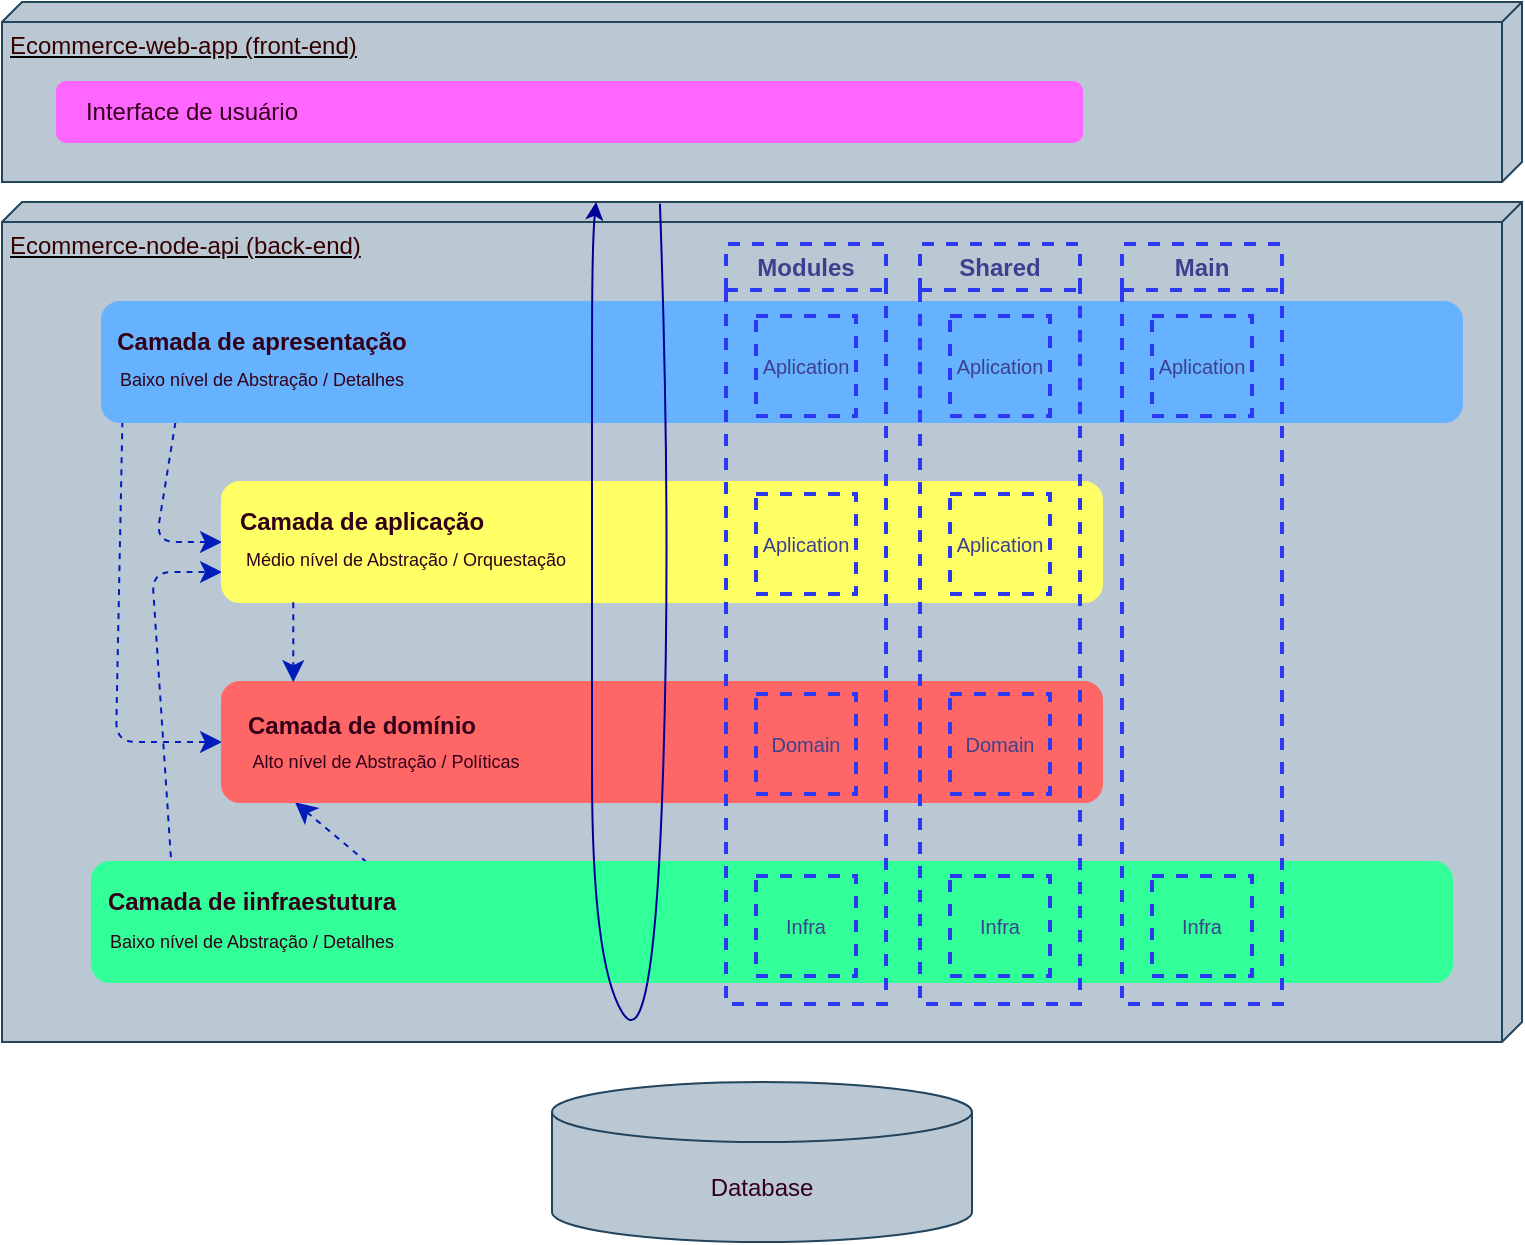 <mxfile>
    <diagram id="_WUVyYX4tQxQUeHtgIhs" name="Arquitetura em Camadas">
        <mxGraphModel dx="893" dy="1109" grid="1" gridSize="10" guides="1" tooltips="1" connect="1" arrows="1" fold="1" page="1" pageScale="1" pageWidth="1100" pageHeight="1700" math="0" shadow="0">
            <root>
                <mxCell id="0"/>
                <mxCell id="1" parent="0"/>
                <mxCell id="2" value="&lt;font color=&quot;#330000&quot;&gt;Ecommerce-node-api (back-end)&lt;/font&gt;" style="verticalAlign=top;align=left;spacingTop=8;spacingLeft=2;spacingRight=12;shape=cube;size=10;direction=south;fontStyle=4;html=1;fillColor=#bac8d3;strokeColor=#23445d;" parent="1" vertex="1">
                    <mxGeometry x="80" y="140" width="760" height="420" as="geometry"/>
                </mxCell>
                <mxCell id="3" value="&lt;font color=&quot;#330000&quot;&gt;Ecommerce-web-app (front-end)&lt;/font&gt;" style="verticalAlign=top;align=left;spacingTop=8;spacingLeft=2;spacingRight=12;shape=cube;size=10;direction=south;fontStyle=4;html=1;fillColor=#bac8d3;strokeColor=#23445d;" parent="1" vertex="1">
                    <mxGeometry x="80" y="40" width="760" height="90" as="geometry"/>
                </mxCell>
                <mxCell id="4" value="&lt;font color=&quot;#33001a&quot;&gt;Database&lt;/font&gt;" style="shape=cylinder3;whiteSpace=wrap;html=1;boundedLbl=1;backgroundOutline=1;size=15;fillColor=#bac8d3;strokeColor=#23445d;" parent="1" vertex="1">
                    <mxGeometry x="355" y="580" width="210" height="80" as="geometry"/>
                </mxCell>
                <mxCell id="16" value="" style="endArrow=classic;startArrow=none;endFill=1;startFill=0;endSize=8;html=1;verticalAlign=bottom;dashed=1;labelBackgroundColor=none;fontColor=#33001A;exitX=0.015;exitY=0.993;exitDx=0;exitDy=0;exitPerimeter=0;entryX=0;entryY=0.5;entryDx=0;entryDy=0;fillColor=#0050ef;strokeColor=#001DBC;" parent="1" source="8" target="6" edge="1">
                    <mxGeometry width="160" relative="1" as="geometry">
                        <mxPoint x="160" y="350" as="sourcePoint"/>
                        <mxPoint x="320" y="350" as="targetPoint"/>
                        <Array as="points">
                            <mxPoint x="137" y="410"/>
                        </Array>
                    </mxGeometry>
                </mxCell>
                <mxCell id="17" value="" style="endArrow=classic;startArrow=none;endFill=1;startFill=0;endSize=8;html=1;verticalAlign=bottom;dashed=1;labelBackgroundColor=none;fontColor=#33001A;exitX=0.054;exitY=1.002;exitDx=0;exitDy=0;exitPerimeter=0;entryX=0;entryY=0.5;entryDx=0;entryDy=0;fillColor=#0050ef;strokeColor=#001DBC;" parent="1" source="8" target="7" edge="1">
                    <mxGeometry width="160" relative="1" as="geometry">
                        <mxPoint x="146.525" y="259.58" as="sourcePoint"/>
                        <mxPoint x="200" y="420" as="targetPoint"/>
                        <Array as="points">
                            <mxPoint x="157" y="310"/>
                        </Array>
                    </mxGeometry>
                </mxCell>
                <mxCell id="18" value="" style="endArrow=classic;startArrow=none;endFill=1;startFill=0;endSize=8;html=1;verticalAlign=bottom;dashed=1;labelBackgroundColor=none;fontColor=#33001A;exitX=0.058;exitY=-0.04;exitDx=0;exitDy=0;exitPerimeter=0;entryX=0;entryY=0.75;entryDx=0;entryDy=0;fillColor=#0050ef;strokeColor=#001DBC;" parent="1" source="5" target="7" edge="1">
                    <mxGeometry width="160" relative="1" as="geometry">
                        <mxPoint x="146.525" y="259.58" as="sourcePoint"/>
                        <mxPoint x="200" y="420" as="targetPoint"/>
                        <Array as="points">
                            <mxPoint x="155" y="325"/>
                        </Array>
                    </mxGeometry>
                </mxCell>
                <mxCell id="20" value="" style="endArrow=classic;startArrow=none;endFill=1;startFill=0;endSize=8;html=1;verticalAlign=bottom;dashed=1;labelBackgroundColor=none;fontColor=#33001A;exitX=0.202;exitY=0.002;exitDx=0;exitDy=0;exitPerimeter=0;fillColor=#0050ef;strokeColor=#001DBC;entryX=0.083;entryY=1.002;entryDx=0;entryDy=0;entryPerimeter=0;" parent="1" source="5" target="6" edge="1">
                    <mxGeometry width="160" relative="1" as="geometry">
                        <mxPoint x="225.875" y="349.58" as="sourcePoint"/>
                        <mxPoint x="226.25" y="388.92" as="targetPoint"/>
                        <Array as="points"/>
                    </mxGeometry>
                </mxCell>
                <mxCell id="21" value="" style="rounded=1;whiteSpace=wrap;html=1;fillColor=#FF66FF;strokeColor=#ff66ff;" parent="1" vertex="1">
                    <mxGeometry x="107.5" y="80" width="512.5" height="30" as="geometry"/>
                </mxCell>
                <mxCell id="22" value="Interface de usuário" style="text;html=1;strokeColor=none;fillColor=none;align=center;verticalAlign=middle;whiteSpace=wrap;rounded=0;fontColor=#33001A;" parent="1" vertex="1">
                    <mxGeometry x="120" y="80" width="110" height="30" as="geometry"/>
                </mxCell>
                <mxCell id="WURZPUniveXABYc40pNo-35" value="" style="group" parent="1" vertex="1" connectable="0">
                    <mxGeometry x="125" y="470" width="680" height="60" as="geometry"/>
                </mxCell>
                <mxCell id="5" value="" style="rounded=1;whiteSpace=wrap;html=1;fillColor=#33FF99;strokeColor=#33FF99;" parent="WURZPUniveXABYc40pNo-35" vertex="1">
                    <mxGeometry width="680" height="60" as="geometry"/>
                </mxCell>
                <mxCell id="9" value="Camada de iinfraestutura" style="text;html=1;strokeColor=none;fillColor=none;align=center;verticalAlign=middle;whiteSpace=wrap;rounded=0;fontColor=#33001A;fontStyle=1" parent="WURZPUniveXABYc40pNo-35" vertex="1">
                    <mxGeometry y="5" width="160" height="30" as="geometry"/>
                </mxCell>
                <mxCell id="32" value="Baixo nível de Abstração / Detalhes" style="text;html=1;strokeColor=none;fillColor=none;align=center;verticalAlign=middle;whiteSpace=wrap;rounded=0;fontColor=#33001A;fontSize=9;" parent="WURZPUniveXABYc40pNo-35" vertex="1">
                    <mxGeometry x="5" y="30" width="150" height="20" as="geometry"/>
                </mxCell>
                <mxCell id="WURZPUniveXABYc40pNo-37" value="" style="group" parent="1" vertex="1" connectable="0">
                    <mxGeometry x="180" y="280" width="450" height="180" as="geometry"/>
                </mxCell>
                <mxCell id="7" value="" style="rounded=1;whiteSpace=wrap;html=1;fillColor=#FFFF66;strokeColor=#ffff66;" parent="WURZPUniveXABYc40pNo-37" vertex="1">
                    <mxGeometry x="10" width="440" height="60" as="geometry"/>
                </mxCell>
                <mxCell id="11" value="Camada de aplicação" style="text;html=1;strokeColor=none;fillColor=none;align=center;verticalAlign=middle;whiteSpace=wrap;rounded=0;fontColor=#33001A;fontStyle=1" parent="WURZPUniveXABYc40pNo-37" vertex="1">
                    <mxGeometry y="5" width="160" height="30" as="geometry"/>
                </mxCell>
                <mxCell id="28" value="Médio nível de Abstração / Orquestação" style="text;html=1;strokeColor=none;fillColor=none;align=center;verticalAlign=middle;whiteSpace=wrap;rounded=0;fontColor=#33001A;fontSize=9;" parent="WURZPUniveXABYc40pNo-37" vertex="1">
                    <mxGeometry x="20" y="29" width="164.0" height="20" as="geometry"/>
                </mxCell>
                <mxCell id="WURZPUniveXABYc40pNo-36" value="" style="group" parent="WURZPUniveXABYc40pNo-37" vertex="1" connectable="0">
                    <mxGeometry x="10" y="100" width="440" height="80" as="geometry"/>
                </mxCell>
                <mxCell id="6" value="" style="rounded=1;whiteSpace=wrap;html=1;fillColor=#FF6666;strokeColor=#FF6666;" parent="WURZPUniveXABYc40pNo-36" vertex="1">
                    <mxGeometry width="440" height="60" as="geometry"/>
                </mxCell>
                <mxCell id="10" value="Camada de domínio" style="text;html=1;strokeColor=none;fillColor=none;align=center;verticalAlign=middle;whiteSpace=wrap;rounded=0;fontColor=#33001A;fontStyle=1" parent="WURZPUniveXABYc40pNo-36" vertex="1">
                    <mxGeometry x="10" y="7" width="120" height="30" as="geometry"/>
                </mxCell>
                <mxCell id="30" value="Alto nível de Abstração / Políticas" style="text;html=1;strokeColor=none;fillColor=none;align=center;verticalAlign=middle;whiteSpace=wrap;rounded=0;fontColor=#33001A;fontSize=9;" parent="WURZPUniveXABYc40pNo-36" vertex="1">
                    <mxGeometry y="30" width="164.0" height="20" as="geometry"/>
                </mxCell>
                <mxCell id="19" value="" style="endArrow=classic;startArrow=none;endFill=1;startFill=0;endSize=8;html=1;verticalAlign=bottom;dashed=1;labelBackgroundColor=none;fontColor=#33001A;exitX=0.081;exitY=1.002;exitDx=0;exitDy=0;exitPerimeter=0;entryX=0.081;entryY=0.002;entryDx=0;entryDy=0;fillColor=#0050ef;strokeColor=#001DBC;entryPerimeter=0;" parent="WURZPUniveXABYc40pNo-37" source="7" target="6" edge="1">
                    <mxGeometry width="160" relative="1" as="geometry">
                        <mxPoint x="164.36" y="262.7" as="sourcePoint"/>
                        <mxPoint x="200" y="320" as="targetPoint"/>
                        <Array as="points"/>
                    </mxGeometry>
                </mxCell>
                <mxCell id="WURZPUniveXABYc40pNo-38" value="" style="group" parent="1" vertex="1" connectable="0">
                    <mxGeometry x="130" y="190" width="680" height="60" as="geometry"/>
                </mxCell>
                <mxCell id="8" value="" style="rounded=1;whiteSpace=wrap;html=1;fillColor=#66B2FF;strokeColor=#66B2FF;" parent="WURZPUniveXABYc40pNo-38" vertex="1">
                    <mxGeometry width="680" height="60" as="geometry"/>
                </mxCell>
                <mxCell id="12" value="Camada de apresentação" style="text;html=1;strokeColor=none;fillColor=none;align=center;verticalAlign=middle;whiteSpace=wrap;rounded=0;fontColor=#33001A;fontStyle=1" parent="WURZPUniveXABYc40pNo-38" vertex="1">
                    <mxGeometry y="5" width="160" height="30" as="geometry"/>
                </mxCell>
                <mxCell id="25" value="Baixo nível de Abstração / Detalhes" style="text;html=1;strokeColor=none;fillColor=none;align=center;verticalAlign=middle;whiteSpace=wrap;rounded=0;fontColor=#33001A;fontSize=9;" parent="WURZPUniveXABYc40pNo-38" vertex="1">
                    <mxGeometry x="5" y="29" width="150" height="20" as="geometry"/>
                </mxCell>
                <mxCell id="34" value="" style="curved=1;endArrow=classic;html=1;fontSize=9;strokeColor=#000099;entryX=0;entryY=0.393;entryDx=0;entryDy=0;entryPerimeter=0;exitX=0.002;exitY=0.338;exitDx=0;exitDy=0;exitPerimeter=0;" parent="1" edge="1">
                    <mxGeometry width="50" height="50" relative="1" as="geometry">
                        <mxPoint x="408.96" y="140.84" as="sourcePoint"/>
                        <mxPoint x="377.06" y="140" as="targetPoint"/>
                        <Array as="points">
                            <mxPoint x="415" y="310"/>
                            <mxPoint x="405" y="570"/>
                            <mxPoint x="375" y="520"/>
                            <mxPoint x="375" y="330"/>
                            <mxPoint x="375" y="270"/>
                            <mxPoint x="375" y="160"/>
                        </Array>
                    </mxGeometry>
                </mxCell>
                <mxCell id="XT7tRTnMnonxSk3Z7u5U-34" value="Modules" style="swimlane;whiteSpace=wrap;html=1;strokeColor=#2c39f2;fillColor=none;fontColor=#3d408f;dashed=1;strokeWidth=2;" parent="1" vertex="1">
                    <mxGeometry x="442" y="161" width="80" height="380" as="geometry"/>
                </mxCell>
                <mxCell id="XT7tRTnMnonxSk3Z7u5U-35" value="Domain" style="whiteSpace=wrap;html=1;aspect=fixed;dashed=1;strokeColor=#2c39f2;strokeWidth=2;fontColor=#3d408f;fillColor=none;fontSize=10;" parent="XT7tRTnMnonxSk3Z7u5U-34" vertex="1">
                    <mxGeometry x="15" y="225" width="50" height="50" as="geometry"/>
                </mxCell>
                <mxCell id="XT7tRTnMnonxSk3Z7u5U-38" value="&lt;font style=&quot;font-size: 10px;&quot;&gt;Aplication&lt;/font&gt;" style="whiteSpace=wrap;html=1;aspect=fixed;dashed=1;strokeColor=#2c39f2;strokeWidth=2;fontColor=#3d408f;fillColor=none;fontSize=10;" parent="XT7tRTnMnonxSk3Z7u5U-34" vertex="1">
                    <mxGeometry x="15" y="125" width="50" height="50" as="geometry"/>
                </mxCell>
                <mxCell id="XT7tRTnMnonxSk3Z7u5U-42" value="&lt;font style=&quot;font-size: 10px;&quot;&gt;Aplication&lt;/font&gt;" style="whiteSpace=wrap;html=1;aspect=fixed;dashed=1;strokeColor=#2c39f2;strokeWidth=2;fontColor=#3d408f;fillColor=none;fontSize=10;" parent="XT7tRTnMnonxSk3Z7u5U-34" vertex="1">
                    <mxGeometry x="15" y="36" width="50" height="50" as="geometry"/>
                </mxCell>
                <mxCell id="XT7tRTnMnonxSk3Z7u5U-40" value="Infra" style="whiteSpace=wrap;html=1;aspect=fixed;dashed=1;strokeColor=#2c39f2;strokeWidth=2;fontColor=#3d408f;fillColor=none;fontSize=10;" parent="XT7tRTnMnonxSk3Z7u5U-34" vertex="1">
                    <mxGeometry x="15" y="316" width="50" height="50" as="geometry"/>
                </mxCell>
                <mxCell id="XT7tRTnMnonxSk3Z7u5U-43" value="Shared" style="swimlane;whiteSpace=wrap;html=1;strokeColor=#2c39f2;fillColor=none;fontColor=#3d408f;dashed=1;strokeWidth=2;" parent="1" vertex="1">
                    <mxGeometry x="539" y="161" width="80" height="380" as="geometry"/>
                </mxCell>
                <mxCell id="XT7tRTnMnonxSk3Z7u5U-44" value="Domain" style="whiteSpace=wrap;html=1;aspect=fixed;dashed=1;strokeColor=#2c39f2;strokeWidth=2;fontColor=#3d408f;fillColor=none;fontSize=10;" parent="XT7tRTnMnonxSk3Z7u5U-43" vertex="1">
                    <mxGeometry x="15" y="225" width="50" height="50" as="geometry"/>
                </mxCell>
                <mxCell id="XT7tRTnMnonxSk3Z7u5U-45" value="&lt;font style=&quot;font-size: 10px;&quot;&gt;Aplication&lt;/font&gt;" style="whiteSpace=wrap;html=1;aspect=fixed;dashed=1;strokeColor=#2c39f2;strokeWidth=2;fontColor=#3d408f;fillColor=none;fontSize=10;" parent="XT7tRTnMnonxSk3Z7u5U-43" vertex="1">
                    <mxGeometry x="15" y="125" width="50" height="50" as="geometry"/>
                </mxCell>
                <mxCell id="XT7tRTnMnonxSk3Z7u5U-46" value="&lt;font style=&quot;font-size: 10px;&quot;&gt;Aplication&lt;/font&gt;" style="whiteSpace=wrap;html=1;aspect=fixed;dashed=1;strokeColor=#2c39f2;strokeWidth=2;fontColor=#3d408f;fillColor=none;fontSize=10;" parent="XT7tRTnMnonxSk3Z7u5U-43" vertex="1">
                    <mxGeometry x="15" y="36" width="50" height="50" as="geometry"/>
                </mxCell>
                <mxCell id="XT7tRTnMnonxSk3Z7u5U-47" value="Infra" style="whiteSpace=wrap;html=1;aspect=fixed;dashed=1;strokeColor=#2c39f2;strokeWidth=2;fontColor=#3d408f;fillColor=none;fontSize=10;" parent="XT7tRTnMnonxSk3Z7u5U-43" vertex="1">
                    <mxGeometry x="15" y="316" width="50" height="50" as="geometry"/>
                </mxCell>
                <mxCell id="bAVrBLuoFTBjutN2PHVN-36" value="Main" style="swimlane;whiteSpace=wrap;html=1;strokeColor=#2c39f2;fillColor=none;fontColor=#3d408f;dashed=1;strokeWidth=2;" vertex="1" parent="1">
                    <mxGeometry x="640" y="161" width="80" height="380" as="geometry"/>
                </mxCell>
                <mxCell id="bAVrBLuoFTBjutN2PHVN-39" value="&lt;font style=&quot;font-size: 10px;&quot;&gt;Aplication&lt;/font&gt;" style="whiteSpace=wrap;html=1;aspect=fixed;dashed=1;strokeColor=#2c39f2;strokeWidth=2;fontColor=#3d408f;fillColor=none;fontSize=10;" vertex="1" parent="bAVrBLuoFTBjutN2PHVN-36">
                    <mxGeometry x="15" y="36" width="50" height="50" as="geometry"/>
                </mxCell>
                <mxCell id="bAVrBLuoFTBjutN2PHVN-40" value="Infra" style="whiteSpace=wrap;html=1;aspect=fixed;dashed=1;strokeColor=#2c39f2;strokeWidth=2;fontColor=#3d408f;fillColor=none;fontSize=10;" vertex="1" parent="bAVrBLuoFTBjutN2PHVN-36">
                    <mxGeometry x="15" y="316" width="50" height="50" as="geometry"/>
                </mxCell>
            </root>
        </mxGraphModel>
    </diagram>
    <diagram id="1v6JC_9SkqOvt09kjxkY" name="Arquitetura Hexagonal">
        <mxGraphModel dx="402" dy="499" grid="1" gridSize="10" guides="1" tooltips="1" connect="1" arrows="1" fold="1" page="1" pageScale="1" pageWidth="1100" pageHeight="1700" math="0" shadow="0">
            <root>
                <mxCell id="0"/>
                <mxCell id="1" parent="0"/>
                <mxCell id="272GpEVq6VP0mmS46W8i-1" value="&lt;font color=&quot;#330000&quot;&gt;Ecommerce-node-api (back-end)&lt;/font&gt;" style="verticalAlign=top;align=left;spacingTop=8;spacingLeft=2;spacingRight=12;shape=cube;size=10;direction=south;fontStyle=4;html=1;fillColor=#bac8d3;strokeColor=#23445d;" parent="1" vertex="1">
                    <mxGeometry x="80" y="180" width="580" height="400" as="geometry"/>
                </mxCell>
                <mxCell id="qHqKqFjuWABmcNPo45DQ-3" value="" style="shape=hexagon;perimeter=hexagonPerimeter2;whiteSpace=wrap;html=1;fixedSize=1;strokeColor=#33001a;fontSize=9;size=84.0;fillColor=#66B2FF;strokeWidth=2;gradientColor=#66FFB3;" parent="1" vertex="1">
                    <mxGeometry x="147" y="222" width="444" height="338" as="geometry"/>
                </mxCell>
                <mxCell id="272GpEVq6VP0mmS46W8i-2" value="&lt;font color=&quot;#330000&quot;&gt;Ecommerce-web-app (front-end)&lt;/font&gt;" style="verticalAlign=top;align=left;spacingTop=8;spacingLeft=2;spacingRight=12;shape=cube;size=10;direction=south;fontStyle=4;html=1;fillColor=#bac8d3;strokeColor=#23445d;" parent="1" vertex="1">
                    <mxGeometry x="80" y="70" width="580" height="90" as="geometry"/>
                </mxCell>
                <mxCell id="272GpEVq6VP0mmS46W8i-3" value="&lt;font color=&quot;#33001a&quot;&gt;Database (relacional)&lt;/font&gt;" style="shape=cylinder3;whiteSpace=wrap;html=1;boundedLbl=1;backgroundOutline=1;size=15;fillColor=#bac8d3;strokeColor=#23445d;" parent="1" vertex="1">
                    <mxGeometry x="264" y="620" width="210" height="80" as="geometry"/>
                </mxCell>
                <mxCell id="272GpEVq6VP0mmS46W8i-26" value="" style="shape=hexagon;perimeter=hexagonPerimeter2;whiteSpace=wrap;html=1;fixedSize=1;strokeColor=#33001a;fontSize=9;size=64;fillColor=#FFFF66;strokeWidth=2;" parent="1" vertex="1">
                    <mxGeometry x="207" y="268" width="324" height="242" as="geometry"/>
                </mxCell>
                <mxCell id="qHqKqFjuWABmcNPo45DQ-1" style="edgeStyle=none;html=1;strokeColor=#000099;fontSize=9;" parent="1" source="272GpEVq6VP0mmS46W8i-24" target="272GpEVq6VP0mmS46W8i-26" edge="1">
                    <mxGeometry relative="1" as="geometry"/>
                </mxCell>
                <mxCell id="272GpEVq6VP0mmS46W8i-24" value="" style="shape=hexagon;perimeter=hexagonPerimeter2;whiteSpace=wrap;html=1;fixedSize=1;strokeColor=#33001a;fontSize=9;size=36;fillColor=#FF6666;strokeWidth=2;" parent="1" vertex="1">
                    <mxGeometry x="271" y="329" width="196" height="120" as="geometry"/>
                </mxCell>
                <mxCell id="272GpEVq6VP0mmS46W8i-25" value="" style="group" parent="1" vertex="1" connectable="0">
                    <mxGeometry x="287" y="360" width="244" height="152" as="geometry"/>
                </mxCell>
                <mxCell id="272GpEVq6VP0mmS46W8i-9" value="Camada de domínio" style="text;html=1;strokeColor=none;fillColor=none;align=center;verticalAlign=middle;whiteSpace=wrap;rounded=0;fontColor=#33001A;fontStyle=1" parent="272GpEVq6VP0mmS46W8i-25" vertex="1">
                    <mxGeometry x="22" width="120" height="30" as="geometry"/>
                </mxCell>
                <mxCell id="272GpEVq6VP0mmS46W8i-21" value="Alto nível de Abstração / Políticas" style="text;html=1;strokeColor=none;fillColor=none;align=center;verticalAlign=middle;whiteSpace=wrap;rounded=0;fontColor=#33001A;fontSize=9;" parent="272GpEVq6VP0mmS46W8i-25" vertex="1">
                    <mxGeometry y="23" width="164" height="20" as="geometry"/>
                </mxCell>
                <mxCell id="qHqKqFjuWABmcNPo45DQ-2" value="" style="group" parent="1" vertex="1" connectable="0">
                    <mxGeometry x="255" y="270" width="110.01" height="44" as="geometry"/>
                </mxCell>
                <mxCell id="272GpEVq6VP0mmS46W8i-10" value="Camada de aplicação" style="text;html=1;strokeColor=none;fillColor=none;align=center;verticalAlign=middle;whiteSpace=wrap;rounded=0;fontColor=#33001A;fontStyle=1;fontSize=9;" parent="qHqKqFjuWABmcNPo45DQ-2" vertex="1">
                    <mxGeometry x="10.78" width="99.23" height="30" as="geometry"/>
                </mxCell>
                <mxCell id="272GpEVq6VP0mmS46W8i-20" value="Médio nível de Abstração / Orquestação" style="text;html=1;strokeColor=none;fillColor=none;align=center;verticalAlign=middle;whiteSpace=wrap;rounded=0;fontColor=#33001A;fontSize=8;" parent="qHqKqFjuWABmcNPo45DQ-2" vertex="1">
                    <mxGeometry x="10.78" y="20" width="99.22" height="24" as="geometry"/>
                </mxCell>
                <mxCell id="qHqKqFjuWABmcNPo45DQ-4" value="" style="group" parent="1" vertex="1" connectable="0">
                    <mxGeometry x="231" y="512" width="130" height="45" as="geometry"/>
                </mxCell>
                <mxCell id="272GpEVq6VP0mmS46W8i-8" value="Camada de infraestutura" style="text;html=1;strokeColor=none;fillColor=none;align=center;verticalAlign=middle;whiteSpace=wrap;rounded=0;fontColor=#33001A;fontStyle=1;fontSize=10;" parent="qHqKqFjuWABmcNPo45DQ-4" vertex="1">
                    <mxGeometry width="130" height="30" as="geometry"/>
                </mxCell>
                <mxCell id="272GpEVq6VP0mmS46W8i-22" value="Baixo nível de Abstração / Detalhes" style="text;html=1;strokeColor=none;fillColor=none;align=center;verticalAlign=middle;whiteSpace=wrap;rounded=0;fontColor=#33001A;fontSize=9;" parent="qHqKqFjuWABmcNPo45DQ-4" vertex="1">
                    <mxGeometry x="3.406" y="25" width="102.188" height="20" as="geometry"/>
                </mxCell>
                <mxCell id="qHqKqFjuWABmcNPo45DQ-5" value="" style="group;fontSize=4;" parent="1" vertex="1" connectable="0">
                    <mxGeometry x="231" y="220" width="120" height="40" as="geometry"/>
                </mxCell>
                <mxCell id="272GpEVq6VP0mmS46W8i-11" value="Camada de apresentação" style="text;html=1;strokeColor=none;fillColor=none;align=center;verticalAlign=middle;whiteSpace=wrap;rounded=0;fontColor=#33001A;fontStyle=1;fontSize=9;" parent="qHqKqFjuWABmcNPo45DQ-5" vertex="1">
                    <mxGeometry width="120" height="27.27" as="geometry"/>
                </mxCell>
                <mxCell id="272GpEVq6VP0mmS46W8i-19" value="Baixo nível de Abstração / Detalhes" style="text;html=1;strokeColor=none;fillColor=none;align=center;verticalAlign=middle;whiteSpace=wrap;rounded=0;fontColor=#33001A;fontSize=9;" parent="qHqKqFjuWABmcNPo45DQ-5" vertex="1">
                    <mxGeometry x="3.406" y="21.818" width="102.188" height="18.182" as="geometry"/>
                </mxCell>
                <mxCell id="qHqKqFjuWABmcNPo45DQ-6" value="" style="endArrow=none;html=1;strokeColor=#000099;fontSize=9;exitX=0;exitY=0.5;exitDx=0;exitDy=0;entryX=0;entryY=0.5;entryDx=0;entryDy=0;" parent="1" source="qHqKqFjuWABmcNPo45DQ-3" target="272GpEVq6VP0mmS46W8i-26" edge="1">
                    <mxGeometry width="50" height="50" relative="1" as="geometry">
                        <mxPoint x="361" y="440" as="sourcePoint"/>
                        <mxPoint x="411" y="390" as="targetPoint"/>
                    </mxGeometry>
                </mxCell>
                <mxCell id="qHqKqFjuWABmcNPo45DQ-7" value="" style="endArrow=none;html=1;strokeColor=#000099;fontSize=9;entryX=1;entryY=0.5;entryDx=0;entryDy=0;exitX=1;exitY=0.5;exitDx=0;exitDy=0;" parent="1" source="272GpEVq6VP0mmS46W8i-26" target="qHqKqFjuWABmcNPo45DQ-3" edge="1">
                    <mxGeometry width="50" height="50" relative="1" as="geometry">
                        <mxPoint x="531" y="391" as="sourcePoint"/>
                        <mxPoint x="217" y="399" as="targetPoint"/>
                    </mxGeometry>
                </mxCell>
                <mxCell id="qHqKqFjuWABmcNPo45DQ-9" value="Casos de Uso" style="text;html=1;align=center;verticalAlign=middle;whiteSpace=wrap;rounded=0;strokeWidth=2;fontSize=8;fontColor=#330000;fontStyle=5" parent="1" vertex="1">
                    <mxGeometry x="231" y="319" width="80" height="30" as="geometry"/>
                </mxCell>
                <mxCell id="WzazSg_adkwyaELVQUt2-1" value="" style="curved=1;endArrow=classic;html=1;fontSize=9;strokeColor=#000099;" parent="1" edge="1">
                    <mxGeometry width="50" height="50" relative="1" as="geometry">
                        <mxPoint x="480" y="210" as="sourcePoint"/>
                        <mxPoint x="441" y="204" as="targetPoint"/>
                        <Array as="points">
                            <mxPoint x="481" y="315"/>
                            <mxPoint x="470" y="600"/>
                            <mxPoint x="441" y="525"/>
                            <mxPoint x="441" y="335"/>
                            <mxPoint x="441" y="275"/>
                        </Array>
                    </mxGeometry>
                </mxCell>
                <mxCell id="WzazSg_adkwyaELVQUt2-2" value="" style="endArrow=classicThin;dashed=1;endFill=1;html=1;strokeColor=#000099;fontSize=8;fontColor=#330000;exitX=0.5;exitY=0;exitDx=0;exitDy=0;rounded=0;entryX=0.5;entryY=0;entryDx=0;entryDy=0;" parent="1" source="qHqKqFjuWABmcNPo45DQ-3" target="272GpEVq6VP0mmS46W8i-26" edge="1">
                    <mxGeometry width="160" relative="1" as="geometry">
                        <mxPoint x="260" y="420" as="sourcePoint"/>
                        <mxPoint x="386" y="270" as="targetPoint"/>
                    </mxGeometry>
                </mxCell>
                <mxCell id="WzazSg_adkwyaELVQUt2-4" value="" style="endArrow=classicThin;dashed=1;endFill=1;html=1;strokeColor=#000099;fontSize=8;fontColor=#330000;rounded=0;entryX=0.5;entryY=0;entryDx=0;entryDy=0;" parent="1" target="272GpEVq6VP0mmS46W8i-24" edge="1">
                    <mxGeometry width="160" relative="1" as="geometry">
                        <mxPoint x="369" y="270" as="sourcePoint"/>
                        <mxPoint x="379" y="278" as="targetPoint"/>
                        <Array as="points">
                            <mxPoint x="369" y="270"/>
                        </Array>
                    </mxGeometry>
                </mxCell>
                <mxCell id="WzazSg_adkwyaELVQUt2-9" value="" style="endArrow=classicThin;dashed=1;endFill=1;html=1;strokeColor=#000099;fontSize=8;fontColor=#330000;rounded=0;exitX=0.5;exitY=1;exitDx=0;exitDy=0;" parent="1" source="272GpEVq6VP0mmS46W8i-26" edge="1">
                    <mxGeometry width="160" relative="1" as="geometry">
                        <mxPoint x="369" y="510" as="sourcePoint"/>
                        <mxPoint x="370" y="450" as="targetPoint"/>
                        <Array as="points"/>
                    </mxGeometry>
                </mxCell>
                <mxCell id="WzazSg_adkwyaELVQUt2-10" value="" style="endArrow=classicThin;dashed=1;endFill=1;html=1;strokeColor=#000099;fontSize=8;fontColor=#330000;rounded=0;exitX=0.5;exitY=1;exitDx=0;exitDy=0;entryX=0.5;entryY=1;entryDx=0;entryDy=0;" parent="1" source="qHqKqFjuWABmcNPo45DQ-3" target="272GpEVq6VP0mmS46W8i-26" edge="1">
                    <mxGeometry width="160" relative="1" as="geometry">
                        <mxPoint x="379" y="520.0" as="sourcePoint"/>
                        <mxPoint x="380" y="460" as="targetPoint"/>
                        <Array as="points"/>
                    </mxGeometry>
                </mxCell>
                <mxCell id="lGN8iECtINM0aAmSOc-S-5" value="" style="group" parent="1" vertex="1" connectable="0">
                    <mxGeometry x="217.5" y="750" width="292.5" height="60" as="geometry"/>
                </mxCell>
                <mxCell id="lGN8iECtINM0aAmSOc-S-11" value="" style="group" parent="lGN8iECtINM0aAmSOc-S-5" vertex="1" connectable="0">
                    <mxGeometry width="292.5" height="60" as="geometry"/>
                </mxCell>
                <mxCell id="lGN8iECtINM0aAmSOc-S-6" value="" style="rounded=1;whiteSpace=wrap;html=1;fillColor=#FF6666;strokeColor=#FF6666;" parent="lGN8iECtINM0aAmSOc-S-11" vertex="1">
                    <mxGeometry width="292.5" height="60" as="geometry"/>
                </mxCell>
                <mxCell id="lGN8iECtINM0aAmSOc-S-7" value="Camada de domínio" style="text;html=1;strokeColor=none;fillColor=none;align=center;verticalAlign=middle;whiteSpace=wrap;rounded=0;fontColor=#33001A;fontStyle=1" parent="lGN8iECtINM0aAmSOc-S-11" vertex="1">
                    <mxGeometry x="6.65" y="7" width="123.35" height="30" as="geometry"/>
                </mxCell>
                <mxCell id="lGN8iECtINM0aAmSOc-S-8" value="Alto nível de Abstração / Políticas" style="text;html=1;strokeColor=none;fillColor=none;align=center;verticalAlign=middle;whiteSpace=wrap;rounded=0;fontColor=#33001A;fontSize=9;" parent="lGN8iECtINM0aAmSOc-S-11" vertex="1">
                    <mxGeometry y="30" width="150" height="20" as="geometry"/>
                </mxCell>
                <mxCell id="lGN8iECtINM0aAmSOc-S-10" value="" style="group" parent="1" vertex="1" connectable="0">
                    <mxGeometry x="133.75" y="810" width="450" height="60" as="geometry"/>
                </mxCell>
                <mxCell id="lGN8iECtINM0aAmSOc-S-2" value="" style="rounded=1;whiteSpace=wrap;html=1;fillColor=#FFFF66;strokeColor=#ffff66;" parent="lGN8iECtINM0aAmSOc-S-10" vertex="1">
                    <mxGeometry x="10" width="440" height="60" as="geometry"/>
                </mxCell>
                <mxCell id="lGN8iECtINM0aAmSOc-S-3" value="Camada de aplicação" style="text;html=1;strokeColor=none;fillColor=none;align=center;verticalAlign=middle;whiteSpace=wrap;rounded=0;fontColor=#33001A;fontStyle=1" parent="lGN8iECtINM0aAmSOc-S-10" vertex="1">
                    <mxGeometry y="5" width="160" height="30" as="geometry"/>
                </mxCell>
                <mxCell id="lGN8iECtINM0aAmSOc-S-4" value="Médio nível de Abstração / Orquestação" style="text;html=1;strokeColor=none;fillColor=none;align=center;verticalAlign=middle;whiteSpace=wrap;rounded=0;fontColor=#33001A;fontSize=9;" parent="lGN8iECtINM0aAmSOc-S-10" vertex="1">
                    <mxGeometry x="20" y="29" width="164" height="20" as="geometry"/>
                </mxCell>
                <mxCell id="TMhsxFhVnNXEkYMOQEUk-2" value="" style="rounded=1;whiteSpace=wrap;html=1;fillColor=#33FF99;strokeColor=#33FF99;" parent="1" vertex="1">
                    <mxGeometry x="360" y="870" width="300" height="60" as="geometry"/>
                </mxCell>
                <mxCell id="4FdhFHyrwkyn6kTVjltY-5" value="" style="group" parent="1" vertex="1" connectable="0">
                    <mxGeometry x="360" y="875" width="160" height="45" as="geometry"/>
                </mxCell>
                <mxCell id="TMhsxFhVnNXEkYMOQEUk-3" value="Camada de iinfraestutura" style="text;html=1;strokeColor=none;fillColor=none;align=center;verticalAlign=middle;whiteSpace=wrap;rounded=0;fontColor=#33001A;fontStyle=1" parent="4FdhFHyrwkyn6kTVjltY-5" vertex="1">
                    <mxGeometry width="160" height="30" as="geometry"/>
                </mxCell>
                <mxCell id="TMhsxFhVnNXEkYMOQEUk-4" value="Baixo nível de Abstração / Detalhes" style="text;html=1;strokeColor=none;fillColor=none;align=center;verticalAlign=middle;whiteSpace=wrap;rounded=0;fontColor=#33001A;fontSize=9;" parent="4FdhFHyrwkyn6kTVjltY-5" vertex="1">
                    <mxGeometry x="5" y="25" width="150" height="20" as="geometry"/>
                </mxCell>
                <mxCell id="4FdhFHyrwkyn6kTVjltY-8" value="" style="group" parent="1" vertex="1" connectable="0">
                    <mxGeometry x="60" y="870" width="300" height="60" as="geometry"/>
                </mxCell>
                <mxCell id="4FdhFHyrwkyn6kTVjltY-2" value="" style="rounded=1;whiteSpace=wrap;html=1;fillColor=#66B2FF;strokeColor=#66B2FF;" parent="4FdhFHyrwkyn6kTVjltY-8" vertex="1">
                    <mxGeometry width="300" height="60" as="geometry"/>
                </mxCell>
                <mxCell id="4FdhFHyrwkyn6kTVjltY-7" value="" style="group" parent="4FdhFHyrwkyn6kTVjltY-8" vertex="1" connectable="0">
                    <mxGeometry y="5" width="160" height="44" as="geometry"/>
                </mxCell>
                <mxCell id="4FdhFHyrwkyn6kTVjltY-3" value="Camada de apresentação" style="text;html=1;strokeColor=none;fillColor=none;align=center;verticalAlign=middle;whiteSpace=wrap;rounded=0;fontColor=#33001A;fontStyle=1" parent="4FdhFHyrwkyn6kTVjltY-7" vertex="1">
                    <mxGeometry width="160" height="30" as="geometry"/>
                </mxCell>
                <mxCell id="4FdhFHyrwkyn6kTVjltY-4" value="Baixo nível de Abstração / Detalhes" style="text;html=1;strokeColor=none;fillColor=none;align=center;verticalAlign=middle;whiteSpace=wrap;rounded=0;fontColor=#33001A;fontSize=9;" parent="4FdhFHyrwkyn6kTVjltY-7" vertex="1">
                    <mxGeometry x="5" y="24" width="150" height="20" as="geometry"/>
                </mxCell>
                <mxCell id="UXFCyAlvJ3YHBIYYsDFQ-1" value="Modules" style="swimlane;whiteSpace=wrap;html=1;strokeColor=#2c39f2;fillColor=none;fontColor=#3d408f;dashed=1;strokeWidth=2;fontSize=7;" parent="1" vertex="1">
                    <mxGeometry x="380" y="199" width="50" height="380" as="geometry">
                        <mxRectangle x="390" y="199" width="70" height="23" as="alternateBounds"/>
                    </mxGeometry>
                </mxCell>
                <mxCell id="UXFCyAlvJ3YHBIYYsDFQ-6" value="" style="group" parent="1" vertex="1" connectable="0">
                    <mxGeometry x="107.5" y="110" width="512.5" height="30" as="geometry"/>
                </mxCell>
                <mxCell id="272GpEVq6VP0mmS46W8i-17" value="" style="rounded=1;whiteSpace=wrap;html=1;fillColor=#FF66FF;strokeColor=#ff66ff;" parent="UXFCyAlvJ3YHBIYYsDFQ-6" vertex="1">
                    <mxGeometry width="512.5" height="30" as="geometry"/>
                </mxCell>
                <mxCell id="272GpEVq6VP0mmS46W8i-18" value="Interface de usuário" style="text;html=1;strokeColor=none;fillColor=none;align=center;verticalAlign=middle;whiteSpace=wrap;rounded=0;fontColor=#33001A;" parent="UXFCyAlvJ3YHBIYYsDFQ-6" vertex="1">
                    <mxGeometry x="12.5" width="110" height="30" as="geometry"/>
                </mxCell>
            </root>
        </mxGraphModel>
    </diagram>
</mxfile>